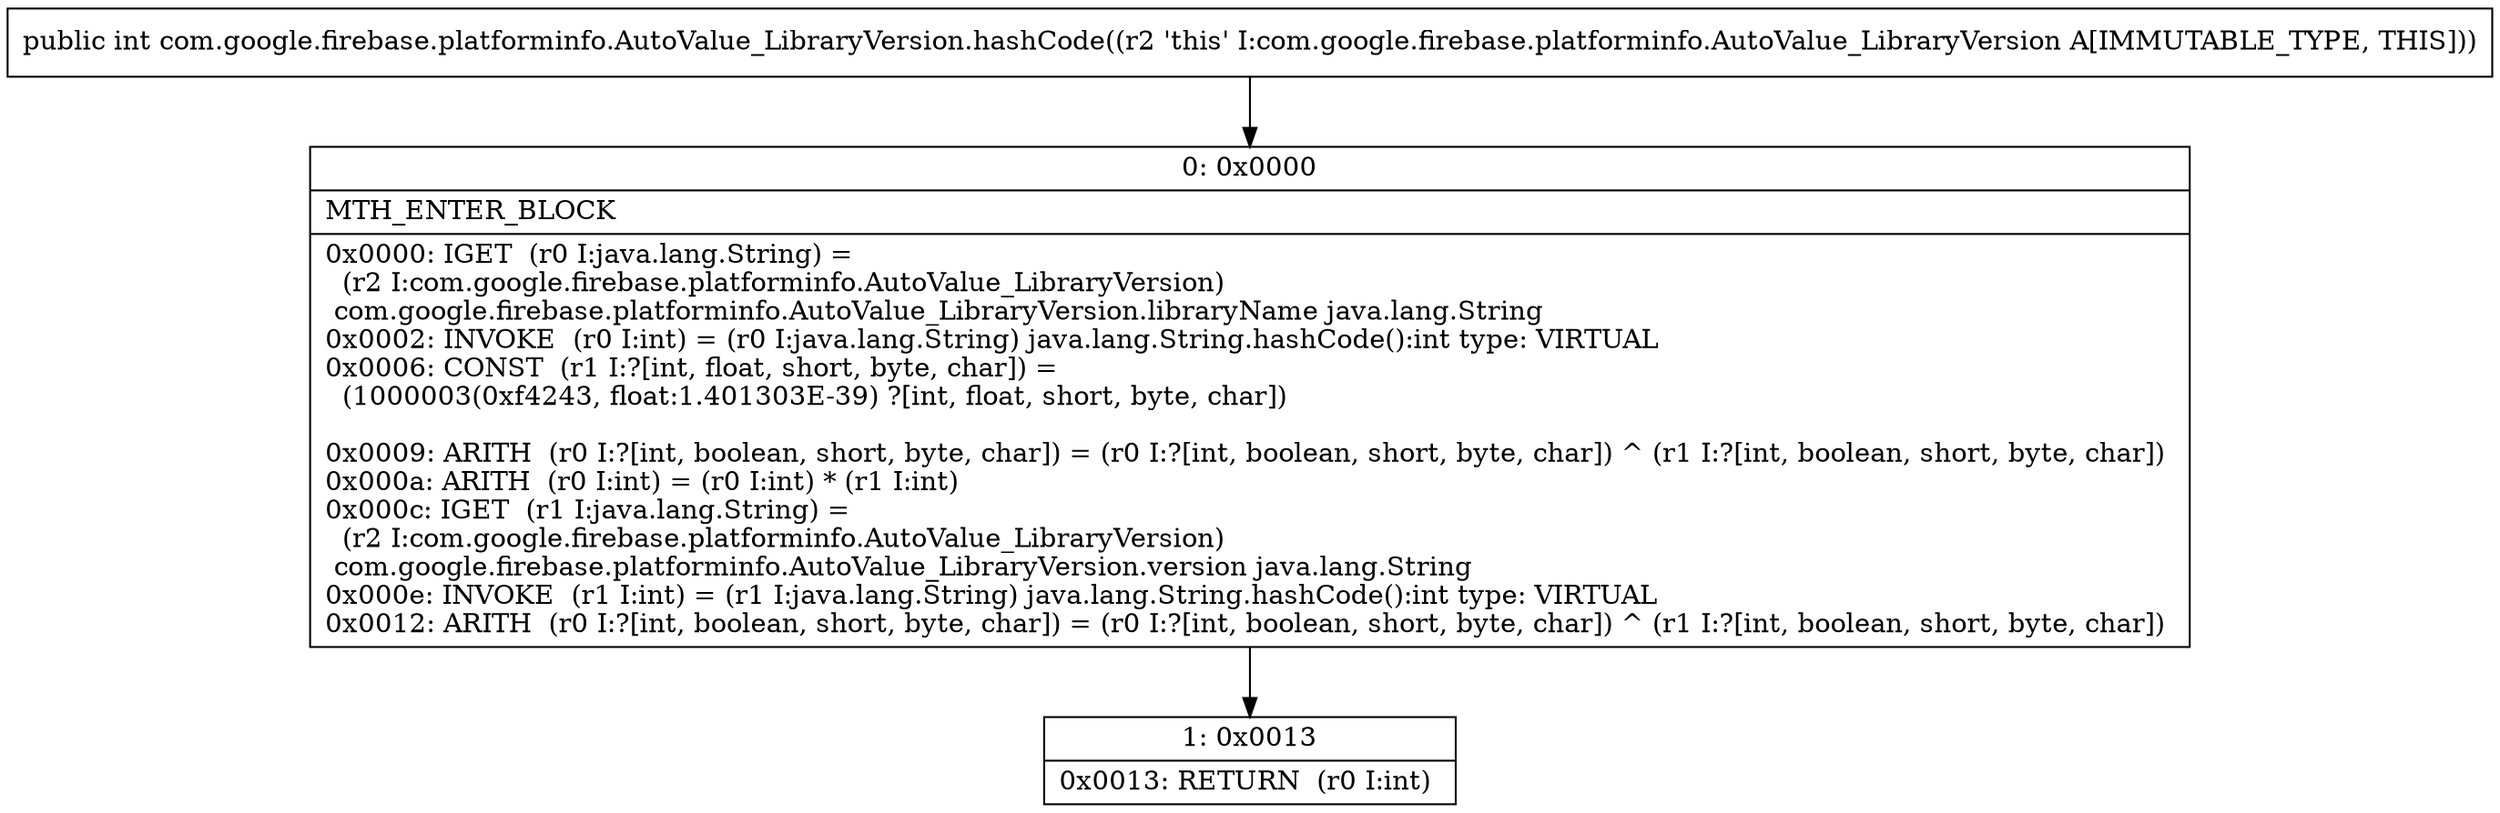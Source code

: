 digraph "CFG forcom.google.firebase.platforminfo.AutoValue_LibraryVersion.hashCode()I" {
Node_0 [shape=record,label="{0\:\ 0x0000|MTH_ENTER_BLOCK\l|0x0000: IGET  (r0 I:java.lang.String) = \l  (r2 I:com.google.firebase.platforminfo.AutoValue_LibraryVersion)\l com.google.firebase.platforminfo.AutoValue_LibraryVersion.libraryName java.lang.String \l0x0002: INVOKE  (r0 I:int) = (r0 I:java.lang.String) java.lang.String.hashCode():int type: VIRTUAL \l0x0006: CONST  (r1 I:?[int, float, short, byte, char]) = \l  (1000003(0xf4243, float:1.401303E\-39) ?[int, float, short, byte, char])\l \l0x0009: ARITH  (r0 I:?[int, boolean, short, byte, char]) = (r0 I:?[int, boolean, short, byte, char]) ^ (r1 I:?[int, boolean, short, byte, char]) \l0x000a: ARITH  (r0 I:int) = (r0 I:int) * (r1 I:int) \l0x000c: IGET  (r1 I:java.lang.String) = \l  (r2 I:com.google.firebase.platforminfo.AutoValue_LibraryVersion)\l com.google.firebase.platforminfo.AutoValue_LibraryVersion.version java.lang.String \l0x000e: INVOKE  (r1 I:int) = (r1 I:java.lang.String) java.lang.String.hashCode():int type: VIRTUAL \l0x0012: ARITH  (r0 I:?[int, boolean, short, byte, char]) = (r0 I:?[int, boolean, short, byte, char]) ^ (r1 I:?[int, boolean, short, byte, char]) \l}"];
Node_1 [shape=record,label="{1\:\ 0x0013|0x0013: RETURN  (r0 I:int) \l}"];
MethodNode[shape=record,label="{public int com.google.firebase.platforminfo.AutoValue_LibraryVersion.hashCode((r2 'this' I:com.google.firebase.platforminfo.AutoValue_LibraryVersion A[IMMUTABLE_TYPE, THIS])) }"];
MethodNode -> Node_0;
Node_0 -> Node_1;
}

